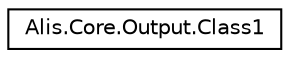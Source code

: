 digraph "Graphical Class Hierarchy"
{
 // LATEX_PDF_SIZE
  edge [fontname="Helvetica",fontsize="10",labelfontname="Helvetica",labelfontsize="10"];
  node [fontname="Helvetica",fontsize="10",shape=record];
  rankdir="LR";
  Node0 [label="Alis.Core.Output.Class1",height=0.2,width=0.4,color="black", fillcolor="white", style="filled",URL="$class_alis_1_1_core_1_1_output_1_1_class1.html",tooltip="The class class"];
}

